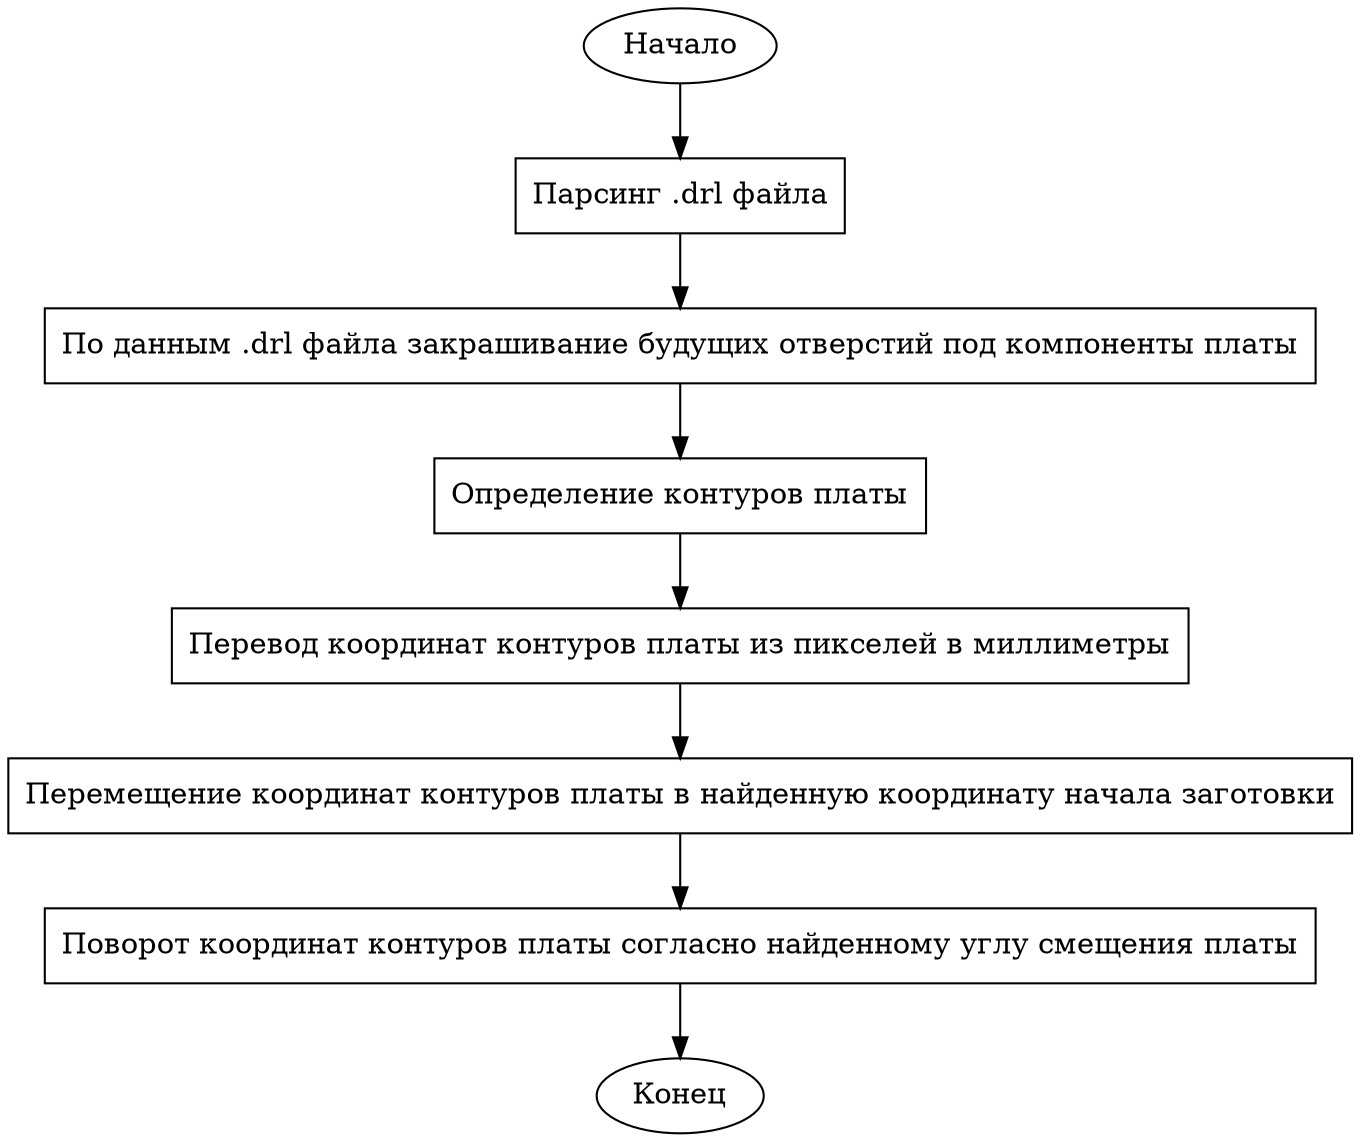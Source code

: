digraph "round-table" {
    A [label="Начало"]
    Start    [label="Парсинг .drl файла", shape=box]
    K_END   [label="По данным .drl файла закрашивание будущих отверстий под компоненты платы", shape=box]
    OT [label="Определение контуров платы", shape=box]
    Snova   [label="Перевод координат контуров платы из пикселей в миллиметры", shape=box]
    Re   [label="Перемещение координат контуров платы в найденную координату начала заготовки", shape=box]
    Vrot   [label="Поворот координат контуров платы согласно найденному углу смещения платы", shape=box]
    L [label="Конец"]
    A -> Start
    Start -> K_END 
    K_END -> OT 

    OT -> Snova 
    Snova -> Re 
    Re -> Vrot
    Vrot -> L

}